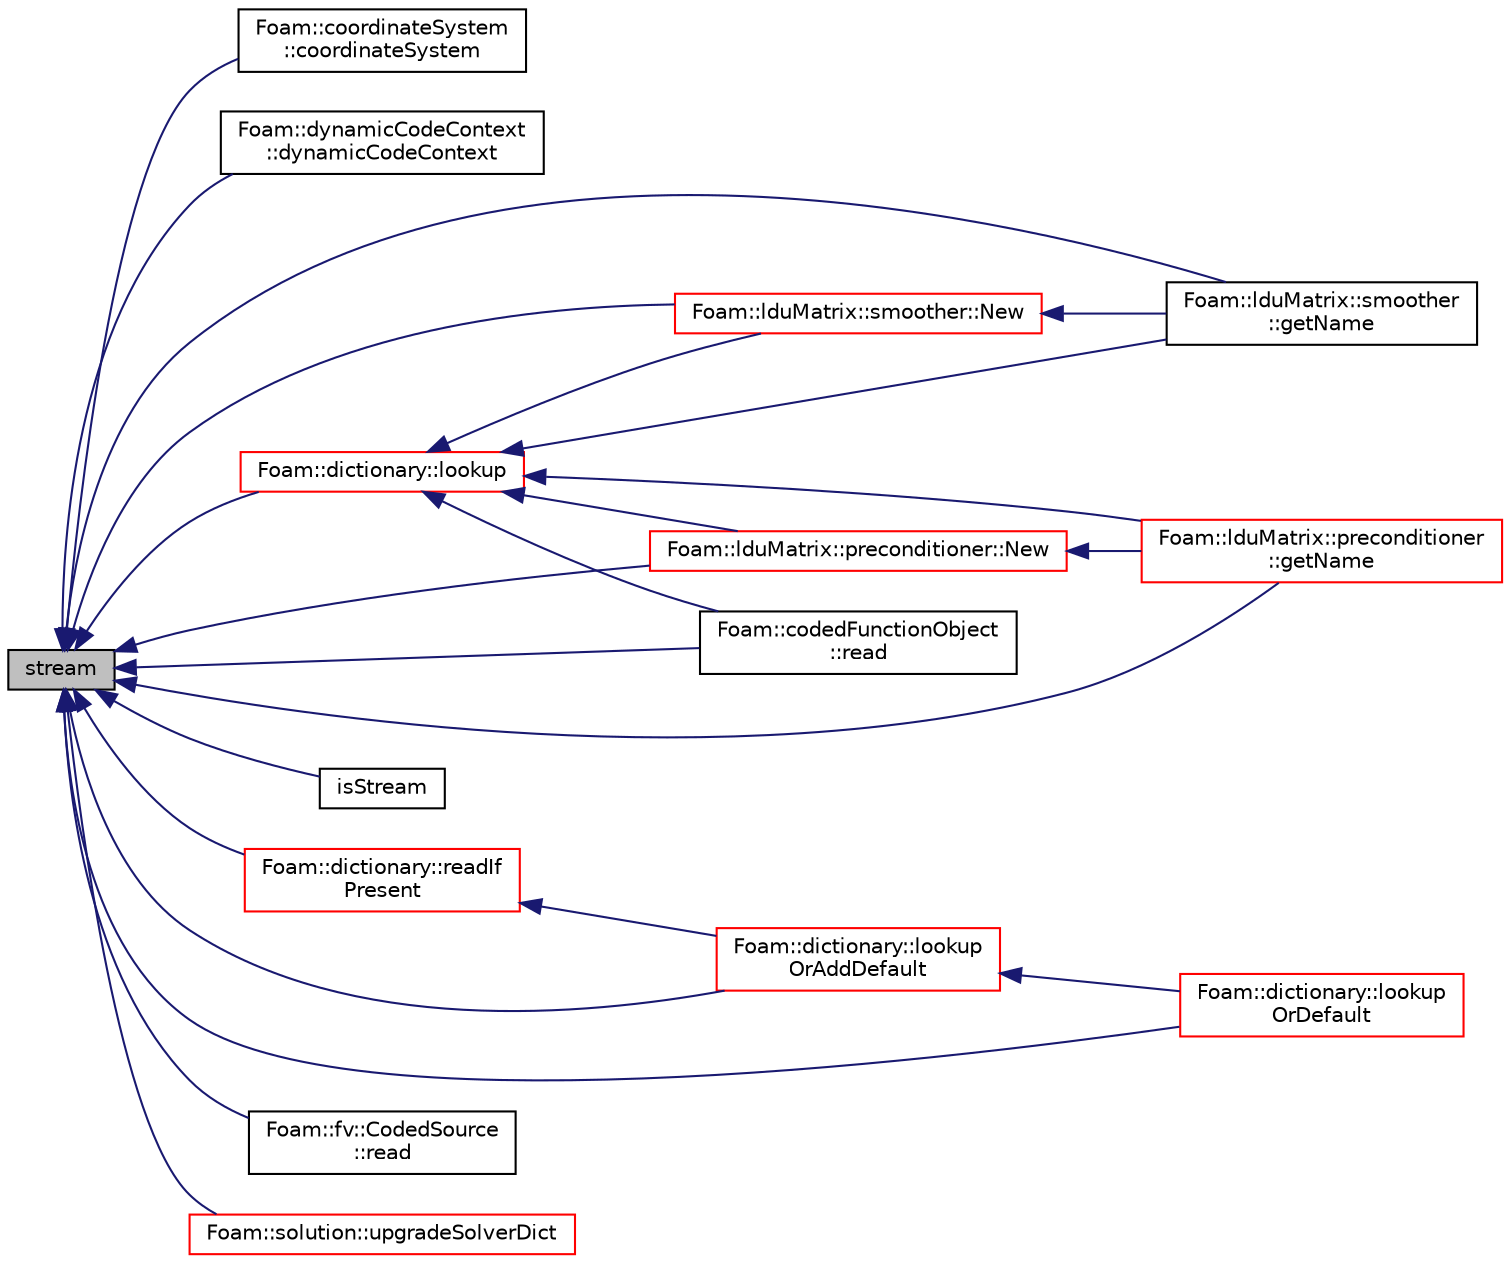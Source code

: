digraph "stream"
{
  bgcolor="transparent";
  edge [fontname="Helvetica",fontsize="10",labelfontname="Helvetica",labelfontsize="10"];
  node [fontname="Helvetica",fontsize="10",shape=record];
  rankdir="LR";
  Node1 [label="stream",height=0.2,width=0.4,color="black", fillcolor="grey75", style="filled", fontcolor="black"];
  Node1 -> Node2 [dir="back",color="midnightblue",fontsize="10",style="solid",fontname="Helvetica"];
  Node2 [label="Foam::coordinateSystem\l::coordinateSystem",height=0.2,width=0.4,color="black",URL="$a00409.html#a7fde428d3234bd6b457a8592f7e5dc01",tooltip="Construct from dictionary (default name) "];
  Node1 -> Node3 [dir="back",color="midnightblue",fontsize="10",style="solid",fontname="Helvetica"];
  Node3 [label="Foam::dynamicCodeContext\l::dynamicCodeContext",height=0.2,width=0.4,color="black",URL="$a00605.html#aaf616cf1d1395ba4d720994dc0d56732",tooltip="Construct from a dictionary. "];
  Node1 -> Node4 [dir="back",color="midnightblue",fontsize="10",style="solid",fontname="Helvetica"];
  Node4 [label="Foam::lduMatrix::smoother\l::getName",height=0.2,width=0.4,color="black",URL="$a02421.html#ac59fad692d6ce7568c8086fe89073005",tooltip="Find the smoother name (directly or from a sub-dictionary) "];
  Node1 -> Node5 [dir="back",color="midnightblue",fontsize="10",style="solid",fontname="Helvetica"];
  Node5 [label="Foam::lduMatrix::preconditioner\l::getName",height=0.2,width=0.4,color="red",URL="$a01990.html#ac59fad692d6ce7568c8086fe89073005",tooltip="Find the preconditioner name (directly or from a sub-dictionary) "];
  Node1 -> Node6 [dir="back",color="midnightblue",fontsize="10",style="solid",fontname="Helvetica"];
  Node6 [label="isStream",height=0.2,width=0.4,color="black",URL="$a00669.html#a9d45f76c44e0283bc16b5a27ec6313f2",tooltip="Return true if this entry is a stream. "];
  Node1 -> Node7 [dir="back",color="midnightblue",fontsize="10",style="solid",fontname="Helvetica"];
  Node7 [label="Foam::dictionary::lookup",height=0.2,width=0.4,color="red",URL="$a00530.html#a8baab402d653d6e789f67c57e23a5b59",tooltip="Find and return an entry data stream. "];
  Node7 -> Node4 [dir="back",color="midnightblue",fontsize="10",style="solid",fontname="Helvetica"];
  Node7 -> Node5 [dir="back",color="midnightblue",fontsize="10",style="solid",fontname="Helvetica"];
  Node7 -> Node8 [dir="back",color="midnightblue",fontsize="10",style="solid",fontname="Helvetica"];
  Node8 [label="Foam::lduMatrix::smoother::New",height=0.2,width=0.4,color="red",URL="$a02421.html#a8d5691dd7f25aa4a7f95ac1e786df099",tooltip="Return a new smoother. "];
  Node8 -> Node4 [dir="back",color="midnightblue",fontsize="10",style="solid",fontname="Helvetica"];
  Node7 -> Node9 [dir="back",color="midnightblue",fontsize="10",style="solid",fontname="Helvetica"];
  Node9 [label="Foam::lduMatrix::preconditioner::New",height=0.2,width=0.4,color="red",URL="$a01990.html#a10c523f8a576f467c2ebf477d43107b7",tooltip="Return a new preconditioner. "];
  Node9 -> Node5 [dir="back",color="midnightblue",fontsize="10",style="solid",fontname="Helvetica"];
  Node7 -> Node10 [dir="back",color="midnightblue",fontsize="10",style="solid",fontname="Helvetica"];
  Node10 [label="Foam::codedFunctionObject\l::read",height=0.2,width=0.4,color="black",URL="$a00303.html#afac0600fef97b05534a595ce00b272ed",tooltip="Read and set the function object if its data have changed. "];
  Node1 -> Node11 [dir="back",color="midnightblue",fontsize="10",style="solid",fontname="Helvetica"];
  Node11 [label="Foam::dictionary::lookup\lOrAddDefault",height=0.2,width=0.4,color="red",URL="$a00530.html#aadafaae6847668979f5ce540f62d6e62",tooltip="Find and return a T, if not found return the given. "];
  Node11 -> Node12 [dir="back",color="midnightblue",fontsize="10",style="solid",fontname="Helvetica"];
  Node12 [label="Foam::dictionary::lookup\lOrDefault",height=0.2,width=0.4,color="red",URL="$a00530.html#ab188313de67c2c7ad4a5e8151eefb49d",tooltip="Find and return a T,. "];
  Node1 -> Node12 [dir="back",color="midnightblue",fontsize="10",style="solid",fontname="Helvetica"];
  Node1 -> Node8 [dir="back",color="midnightblue",fontsize="10",style="solid",fontname="Helvetica"];
  Node1 -> Node9 [dir="back",color="midnightblue",fontsize="10",style="solid",fontname="Helvetica"];
  Node1 -> Node10 [dir="back",color="midnightblue",fontsize="10",style="solid",fontname="Helvetica"];
  Node1 -> Node13 [dir="back",color="midnightblue",fontsize="10",style="solid",fontname="Helvetica"];
  Node13 [label="Foam::fv::CodedSource\l::read",height=0.2,width=0.4,color="black",URL="$a00305.html#a6ce0c64db98eb6144d363dbfc86104eb",tooltip="Read source dictionary. "];
  Node1 -> Node14 [dir="back",color="midnightblue",fontsize="10",style="solid",fontname="Helvetica"];
  Node14 [label="Foam::dictionary::readIf\lPresent",height=0.2,width=0.4,color="red",URL="$a00530.html#ac3502a72e9d1a84f63c4919b78595cd4",tooltip="Find an entry if present, and assign to T. "];
  Node14 -> Node11 [dir="back",color="midnightblue",fontsize="10",style="solid",fontname="Helvetica"];
  Node1 -> Node15 [dir="back",color="midnightblue",fontsize="10",style="solid",fontname="Helvetica"];
  Node15 [label="Foam::solution::upgradeSolverDict",height=0.2,width=0.4,color="red",URL="$a02444.html#aafb35d9c55b4a97e839ab61b4a0c7d52",tooltip="Update from older solver controls syntax. "];
}
